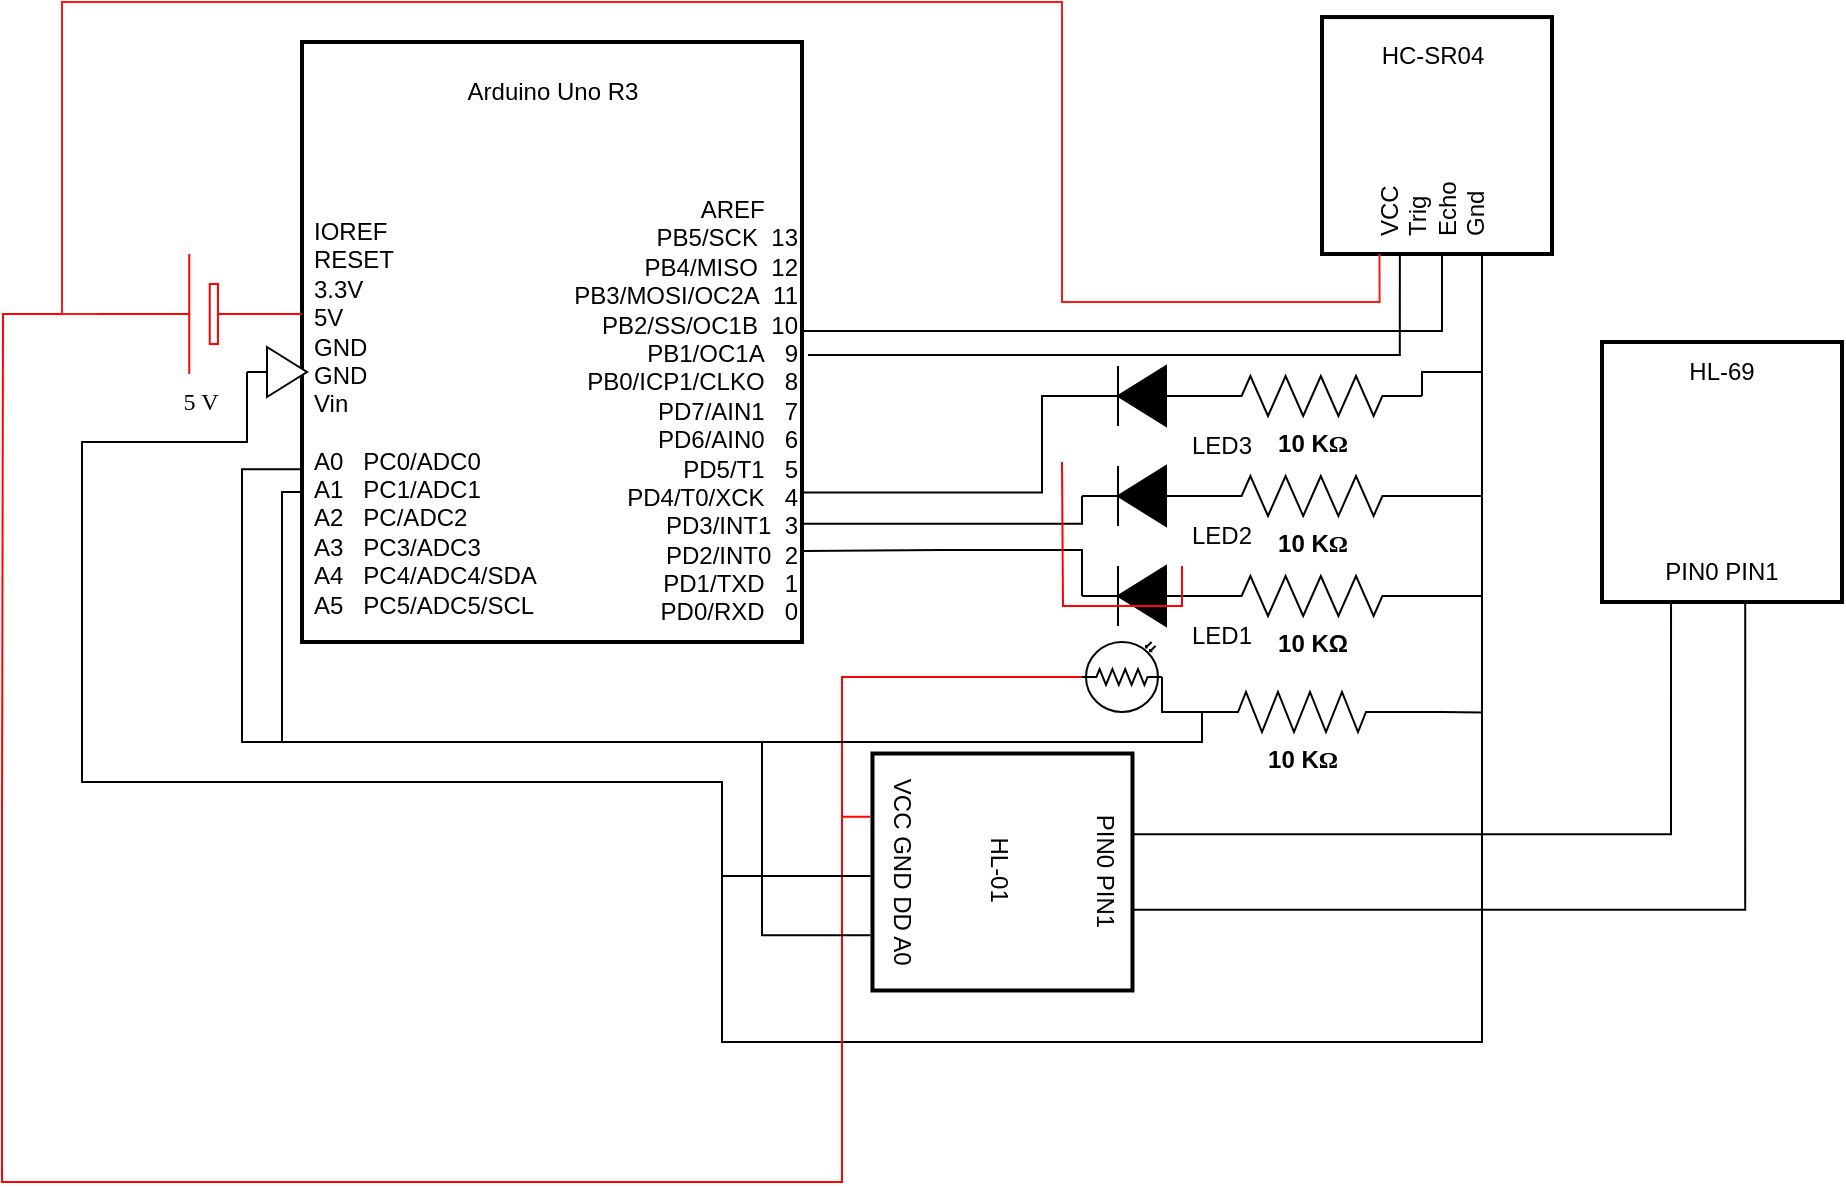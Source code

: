 <mxfile version="20.8.5" type="google"><diagram name="Page-1" id="7e0a89b8-554c-2b80-1dc8-d5c74ca68de4"><mxGraphModel grid="1" page="1" gridSize="10" guides="1" tooltips="1" connect="1" arrows="1" fold="1" pageScale="1" pageWidth="1100" pageHeight="850" background="none" math="0" shadow="0"><root><mxCell id="0"/><mxCell id="1" parent="0"/><mxCell id="HEm6HbhGsajsnr_JFjCB-71" style="edgeStyle=orthogonalEdgeStyle;rounded=0;orthogonalLoop=1;jettySize=auto;html=1;exitX=0;exitY=0.25;exitDx=0;exitDy=0;fontFamily=Helvetica;endArrow=none;endFill=0;entryX=1.025;entryY=0.376;entryDx=0;entryDy=0;entryPerimeter=0;" edge="1" parent="1" source="HEm6HbhGsajsnr_JFjCB-4" target="Vcw0R_0f-K64xuu0vTaQ-10"><mxGeometry relative="1" as="geometry"><mxPoint x="690" y="280" as="targetPoint"/></mxGeometry></mxCell><mxCell id="HEm6HbhGsajsnr_JFjCB-70" style="edgeStyle=orthogonalEdgeStyle;rounded=0;orthogonalLoop=1;jettySize=auto;html=1;exitX=0;exitY=0.5;exitDx=0;exitDy=0;fontFamily=Helvetica;endArrow=none;endFill=0;entryX=1.001;entryY=0.324;entryDx=0;entryDy=0;entryPerimeter=0;" edge="1" parent="1" source="HEm6HbhGsajsnr_JFjCB-4" target="Vcw0R_0f-K64xuu0vTaQ-10"><mxGeometry relative="1" as="geometry"><mxPoint x="810" y="240" as="targetPoint"/><Array as="points"><mxPoint x="910" y="189"/><mxPoint x="910" y="235"/></Array></mxGeometry></mxCell><mxCell id="HEm6HbhGsajsnr_JFjCB-69" style="edgeStyle=orthogonalEdgeStyle;rounded=0;orthogonalLoop=1;jettySize=auto;html=1;exitX=0;exitY=0.75;exitDx=0;exitDy=0;fontFamily=Helvetica;endArrow=none;endFill=0;" edge="1" parent="1" source="HEm6HbhGsajsnr_JFjCB-4"><mxGeometry relative="1" as="geometry"><mxPoint x="930" y="260" as="targetPoint"/><Array as="points"><mxPoint x="930" y="189"/><mxPoint x="930" y="250"/></Array></mxGeometry></mxCell><mxCell id="Vcw0R_0f-K64xuu0vTaQ-29" style="orthogonalLoop=1;jettySize=auto;html=1;exitX=1;exitY=0.5;exitDx=0;exitDy=0;exitPerimeter=0;entryX=0.997;entryY=0.623;entryDx=0;entryDy=0;entryPerimeter=0;strokeColor=default;rounded=0;endArrow=none;endFill=0;elbow=vertical;edgeStyle=orthogonalEdgeStyle;" edge="1" parent="1" source="Vcw0R_0f-K64xuu0vTaQ-18"><mxGeometry relative="1" as="geometry"><mxPoint x="589.64" y="315.29" as="targetPoint"/><Array as="points"><mxPoint x="710" y="267"/><mxPoint x="710" y="315"/></Array></mxGeometry></mxCell><mxCell id="Vcw0R_0f-K64xuu0vTaQ-24" value="" style="group" connectable="0" vertex="1" parent="1"><mxGeometry x="340" y="90" width="250" height="300" as="geometry"/></mxCell><mxCell id="Vcw0R_0f-K64xuu0vTaQ-6" value="" style="rounded=1;whiteSpace=wrap;html=1;absoluteArcSize=1;arcSize=0;strokeWidth=2;fillColor=#FFFFFF;" vertex="1" parent="Vcw0R_0f-K64xuu0vTaQ-24"><mxGeometry width="250" height="300" as="geometry"/></mxCell><mxCell id="Vcw0R_0f-K64xuu0vTaQ-10" value="AREF&amp;nbsp; &amp;nbsp; &amp;nbsp;&lt;br&gt;PB5/SCK&amp;nbsp; 13&lt;br&gt;&lt;div style=&quot;&quot;&gt;&lt;span style=&quot;background-color: initial;&quot;&gt;PB4/MISO&amp;nbsp; 12&lt;/span&gt;&lt;/div&gt;&lt;div style=&quot;&quot;&gt;&lt;span style=&quot;background-color: initial;&quot;&gt;PB3/MOSI/OC2A&amp;nbsp; 11&lt;/span&gt;&lt;/div&gt;&lt;div style=&quot;&quot;&gt;PB2/SS/OC1B&amp;nbsp; 10&lt;/div&gt;&lt;div style=&quot;&quot;&gt;PB1/OC1A&amp;nbsp; &amp;nbsp;9&lt;/div&gt;&lt;div style=&quot;&quot;&gt;PB0/ICP1/CLKO&amp;nbsp; &amp;nbsp;8&lt;/div&gt;&lt;div style=&quot;&quot;&gt;PD7/AIN1&amp;nbsp; &amp;nbsp;7&lt;/div&gt;&lt;div style=&quot;&quot;&gt;PD6/AIN0&amp;nbsp; &amp;nbsp;6&lt;/div&gt;&lt;div style=&quot;&quot;&gt;PD5/T1&amp;nbsp; &amp;nbsp;5&lt;/div&gt;&lt;div style=&quot;&quot;&gt;PD4/T0/XCK&amp;nbsp; &amp;nbsp;4&lt;/div&gt;&lt;div style=&quot;&quot;&gt;PD3/INT1&amp;nbsp; 3&lt;/div&gt;&lt;div style=&quot;&quot;&gt;PD2/INT0&amp;nbsp; 2&lt;/div&gt;&lt;div style=&quot;&quot;&gt;PD1/TXD&amp;nbsp; &amp;nbsp;1&lt;/div&gt;&lt;div style=&quot;&quot;&gt;PD0/RXD&amp;nbsp; &amp;nbsp;0&lt;/div&gt;" style="text;html=1;strokeColor=none;fillColor=none;align=right;verticalAlign=top;whiteSpace=wrap;rounded=0;" vertex="1" parent="Vcw0R_0f-K64xuu0vTaQ-24"><mxGeometry x="130" y="70" width="120" height="230" as="geometry"/></mxCell><mxCell id="Vcw0R_0f-K64xuu0vTaQ-11" value="&lt;div&gt;A0&amp;nbsp; &amp;nbsp;PC0/ADC0&lt;/div&gt;&lt;div&gt;A1&amp;nbsp; &amp;nbsp;PC1/ADC1&lt;/div&gt;&lt;div&gt;A2&amp;nbsp; &amp;nbsp;PC/ADC2&lt;/div&gt;&lt;div&gt;A3&amp;nbsp; &amp;nbsp;PC3/ADC3&lt;/div&gt;&lt;div&gt;A4&amp;nbsp; &amp;nbsp;PC4/ADC4/SDA&lt;/div&gt;&lt;div&gt;A5&amp;nbsp; &amp;nbsp;PC5/ADC5/SCL&amp;nbsp;&lt;/div&gt;" style="text;html=1;strokeColor=none;fillColor=none;align=left;verticalAlign=bottom;whiteSpace=wrap;rounded=0;" vertex="1" parent="Vcw0R_0f-K64xuu0vTaQ-24"><mxGeometry x="4" y="201" width="130" height="90" as="geometry"/></mxCell><mxCell id="Vcw0R_0f-K64xuu0vTaQ-13" value="IOREF&lt;br&gt;RESET&lt;br&gt;3.3V&lt;br&gt;5V&lt;br&gt;GND&lt;br&gt;GND&lt;br&gt;Vin" style="text;html=1;strokeColor=none;fillColor=none;align=left;verticalAlign=top;whiteSpace=wrap;rounded=0;" vertex="1" parent="Vcw0R_0f-K64xuu0vTaQ-24"><mxGeometry x="4" y="81" width="130" height="110" as="geometry"/></mxCell><mxCell id="Vcw0R_0f-K64xuu0vTaQ-14" value="Arduino Uno R3" style="text;html=1;strokeColor=none;fillColor=none;align=center;verticalAlign=middle;whiteSpace=wrap;rounded=0;" vertex="1" parent="Vcw0R_0f-K64xuu0vTaQ-24"><mxGeometry x="72.5" y="10" width="105" height="30" as="geometry"/></mxCell><mxCell id="Vcw0R_0f-K64xuu0vTaQ-30" style="orthogonalLoop=1;jettySize=auto;html=1;exitX=1;exitY=0.5;exitDx=0;exitDy=0;exitPerimeter=0;entryX=1.003;entryY=0.691;entryDx=0;entryDy=0;entryPerimeter=0;strokeColor=default;rounded=0;endArrow=none;endFill=0;edgeStyle=orthogonalEdgeStyle;" edge="1" parent="1" source="Vcw0R_0f-K64xuu0vTaQ-19"><mxGeometry relative="1" as="geometry"><mxPoint x="740" y="327" as="sourcePoint"/><mxPoint x="590.36" y="330.93" as="targetPoint"/><Array as="points"><mxPoint x="730" y="331"/></Array></mxGeometry></mxCell><mxCell id="Vcw0R_0f-K64xuu0vTaQ-32" value="" style="group" connectable="0" vertex="1" parent="1"><mxGeometry x="730" y="352" width="170" height="50" as="geometry"/></mxCell><mxCell id="Vcw0R_0f-K64xuu0vTaQ-20" value="" style="pointerEvents=1;fillColor=strokeColor;verticalLabelPosition=bottom;shadow=0;dashed=0;align=center;html=1;verticalAlign=top;shape=mxgraph.electrical.diodes.diode;strokeColor=#000000;strokeWidth=1;direction=west;" vertex="1" parent="Vcw0R_0f-K64xuu0vTaQ-32"><mxGeometry width="60" height="30" as="geometry"/></mxCell><mxCell id="Vcw0R_0f-K64xuu0vTaQ-28" value="&lt;b&gt;10 KΩ&lt;/b&gt;" style="pointerEvents=1;verticalLabelPosition=bottom;shadow=0;dashed=0;align=center;html=1;verticalAlign=top;shape=mxgraph.electrical.resistors.resistor_2;rounded=0;fillColor=#FFFFFF;" vertex="1" parent="Vcw0R_0f-K64xuu0vTaQ-32"><mxGeometry x="60" y="5" width="110" height="20" as="geometry"/></mxCell><mxCell id="Vcw0R_0f-K64xuu0vTaQ-43" value="LED1" style="text;html=1;strokeColor=none;fillColor=none;align=center;verticalAlign=middle;whiteSpace=wrap;rounded=0;" vertex="1" parent="Vcw0R_0f-K64xuu0vTaQ-32"><mxGeometry x="50" y="20" width="40" height="30" as="geometry"/></mxCell><mxCell id="Vcw0R_0f-K64xuu0vTaQ-33" value="" style="group" connectable="0" vertex="1" parent="1"><mxGeometry x="730" y="302" width="170" height="50" as="geometry"/></mxCell><mxCell id="Vcw0R_0f-K64xuu0vTaQ-19" value="" style="pointerEvents=1;fillColor=strokeColor;verticalLabelPosition=bottom;shadow=0;dashed=0;align=center;html=1;verticalAlign=top;shape=mxgraph.electrical.diodes.diode;strokeColor=#000000;strokeWidth=1;direction=west;" vertex="1" parent="Vcw0R_0f-K64xuu0vTaQ-33"><mxGeometry width="60" height="30" as="geometry"/></mxCell><mxCell id="Vcw0R_0f-K64xuu0vTaQ-27" value="&lt;span style=&quot;border-color: var(--border-color);&quot;&gt;&lt;b&gt;10 K&lt;span style=&quot;border-color: var(--border-color); font-family: Verdana;&quot;&gt;Ω&lt;/span&gt;&lt;/b&gt;&lt;/span&gt;" style="pointerEvents=1;verticalLabelPosition=bottom;shadow=0;dashed=0;align=center;html=1;verticalAlign=top;shape=mxgraph.electrical.resistors.resistor_2;rounded=0;fillColor=#FFFFFF;" vertex="1" parent="Vcw0R_0f-K64xuu0vTaQ-33"><mxGeometry x="60" y="5" width="110" height="20" as="geometry"/></mxCell><mxCell id="Vcw0R_0f-K64xuu0vTaQ-44" value="LED2" style="text;html=1;strokeColor=none;fillColor=none;align=center;verticalAlign=middle;whiteSpace=wrap;rounded=0;" vertex="1" parent="Vcw0R_0f-K64xuu0vTaQ-33"><mxGeometry x="50" y="20" width="40" height="30" as="geometry"/></mxCell><mxCell id="Vcw0R_0f-K64xuu0vTaQ-34" value="" style="group" connectable="0" vertex="1" parent="1"><mxGeometry x="730" y="252" width="170" height="55" as="geometry"/></mxCell><mxCell id="Vcw0R_0f-K64xuu0vTaQ-18" value="" style="pointerEvents=1;fillColor=strokeColor;verticalLabelPosition=bottom;shadow=0;dashed=0;align=center;html=1;verticalAlign=top;shape=mxgraph.electrical.diodes.diode;strokeColor=#000000;strokeWidth=1;direction=west;" vertex="1" parent="Vcw0R_0f-K64xuu0vTaQ-34"><mxGeometry width="60" height="30" as="geometry"/></mxCell><mxCell id="Vcw0R_0f-K64xuu0vTaQ-25" value="&lt;b&gt;10 K&lt;span style=&quot;border-color: var(--border-color); font-family: Verdana;&quot;&gt;Ω&lt;/span&gt;&lt;/b&gt;" style="pointerEvents=1;verticalLabelPosition=bottom;shadow=0;dashed=0;align=center;html=1;verticalAlign=top;shape=mxgraph.electrical.resistors.resistor_2;rounded=0;fillColor=#FFFFFF;" vertex="1" parent="Vcw0R_0f-K64xuu0vTaQ-34"><mxGeometry x="60" y="5" width="110" height="20" as="geometry"/></mxCell><mxCell id="Vcw0R_0f-K64xuu0vTaQ-45" value="LED3" style="text;html=1;strokeColor=none;fillColor=none;align=center;verticalAlign=middle;whiteSpace=wrap;rounded=0;" vertex="1" parent="Vcw0R_0f-K64xuu0vTaQ-34"><mxGeometry x="50" y="25" width="40" height="30" as="geometry"/></mxCell><mxCell id="Vcw0R_0f-K64xuu0vTaQ-37" style="edgeStyle=orthogonalEdgeStyle;rounded=0;orthogonalLoop=1;jettySize=auto;html=1;exitX=1;exitY=0.5;exitDx=0;exitDy=0;exitPerimeter=0;entryX=1;entryY=0.75;entryDx=0;entryDy=0;strokeColor=default;endArrow=none;endFill=0;elbow=vertical;" edge="1" parent="1" source="Vcw0R_0f-K64xuu0vTaQ-20"><mxGeometry relative="1" as="geometry"><Array as="points"><mxPoint x="730" y="344"/><mxPoint x="660" y="344"/></Array><mxPoint x="590" y="344.5" as="targetPoint"/></mxGeometry></mxCell><mxCell id="Vcw0R_0f-K64xuu0vTaQ-55" style="edgeStyle=orthogonalEdgeStyle;rounded=0;orthogonalLoop=1;jettySize=auto;html=1;exitX=1;exitY=0.5;exitDx=0;exitDy=0;exitPerimeter=0;strokeColor=default;endArrow=none;endFill=0;elbow=vertical;" edge="1" parent="1" source="Vcw0R_0f-K64xuu0vTaQ-25"><mxGeometry relative="1" as="geometry"><mxPoint x="470" y="460" as="targetPoint"/><Array as="points"><mxPoint x="930" y="255"/><mxPoint x="930" y="590"/><mxPoint x="550" y="590"/><mxPoint x="550" y="460"/></Array></mxGeometry></mxCell><mxCell id="Vcw0R_0f-K64xuu0vTaQ-73" style="edgeStyle=orthogonalEdgeStyle;rounded=0;orthogonalLoop=1;jettySize=auto;html=1;exitX=1;exitY=0.5;exitDx=0;exitDy=0;exitPerimeter=0;strokeColor=default;endArrow=none;endFill=0;elbow=vertical;" edge="1" parent="1" source="Vcw0R_0f-K64xuu0vTaQ-27"><mxGeometry relative="1" as="geometry"><mxPoint x="930.0" y="317.172" as="targetPoint"/></mxGeometry></mxCell><mxCell id="Vcw0R_0f-K64xuu0vTaQ-80" style="edgeStyle=orthogonalEdgeStyle;rounded=0;orthogonalLoop=1;jettySize=auto;html=1;exitX=1;exitY=0.5;exitDx=0;exitDy=0;exitPerimeter=0;strokeColor=default;endArrow=none;endFill=0;elbow=vertical;" edge="1" parent="1" source="Vcw0R_0f-K64xuu0vTaQ-28"><mxGeometry relative="1" as="geometry"><mxPoint x="930" y="367.065" as="targetPoint"/></mxGeometry></mxCell><mxCell id="HEm6HbhGsajsnr_JFjCB-1" value="" style="group" connectable="0" vertex="1" parent="1"><mxGeometry x="850" y="77.52" width="115" height="118.48" as="geometry"/></mxCell><mxCell id="HEm6HbhGsajsnr_JFjCB-2" value="" style="rounded=0;whiteSpace=wrap;html=1;absoluteArcSize=1;arcSize=14;strokeWidth=2;fillColor=#FFFFFF;rotation=90;container=0;" vertex="1" parent="HEm6HbhGsajsnr_JFjCB-1"><mxGeometry x="-1.74" y="1.74" width="118.48" height="115" as="geometry"/></mxCell><mxCell id="HEm6HbhGsajsnr_JFjCB-3" value="HC-SR04&lt;br&gt;" style="text;html=1;strokeColor=none;fillColor=none;align=center;verticalAlign=middle;whiteSpace=wrap;rounded=0;rotation=0;container=0;" vertex="1" parent="HEm6HbhGsajsnr_JFjCB-1"><mxGeometry x="10.57" y="4.24" width="88.86" height="30" as="geometry"/></mxCell><mxCell id="HEm6HbhGsajsnr_JFjCB-4" value="VCC &lt;br&gt;Trig&lt;br&gt;Echo&lt;br&gt;Gnd" style="text;html=1;strokeColor=none;fillColor=none;align=left;verticalAlign=top;whiteSpace=wrap;rounded=0;rotation=-90;container=0;" vertex="1" parent="HEm6HbhGsajsnr_JFjCB-1"><mxGeometry x="32.88" y="48.6" width="50" height="75.76" as="geometry"/></mxCell><mxCell id="HEm6HbhGsajsnr_JFjCB-5" value="" style="group;rotation=90;" connectable="0" vertex="1" parent="1"><mxGeometry x="630" y="440" width="120" height="131" as="geometry"/></mxCell><mxCell id="HEm6HbhGsajsnr_JFjCB-6" value="" style="rounded=0;whiteSpace=wrap;html=1;absoluteArcSize=1;arcSize=14;strokeWidth=2;fillColor=#FFFFFF;rotation=90;" vertex="1" parent="HEm6HbhGsajsnr_JFjCB-5"><mxGeometry x="1" width="118.48" height="130" as="geometry"/></mxCell><mxCell id="HEm6HbhGsajsnr_JFjCB-7" value="" style="group;rotation=90;" connectable="0" vertex="1" parent="HEm6HbhGsajsnr_JFjCB-5"><mxGeometry x="4" y="5" width="111.075" height="131" as="geometry"/></mxCell><mxCell id="HEm6HbhGsajsnr_JFjCB-8" value="HL-01" style="text;html=1;strokeColor=none;fillColor=none;align=center;verticalAlign=middle;whiteSpace=wrap;rounded=0;rotation=90;" vertex="1" parent="HEm6HbhGsajsnr_JFjCB-7"><mxGeometry x="10" y="44" width="88.86" height="30" as="geometry"/></mxCell><mxCell id="HEm6HbhGsajsnr_JFjCB-9" value="VCC GND DD A0&amp;nbsp;" style="text;html=1;strokeColor=none;fillColor=none;align=center;verticalAlign=top;whiteSpace=wrap;rounded=0;rotation=90;" vertex="1" parent="HEm6HbhGsajsnr_JFjCB-7"><mxGeometry x="-54" y="47" width="118.48" height="30" as="geometry"/></mxCell><mxCell id="HEm6HbhGsajsnr_JFjCB-10" value="PIN0 PIN1" style="text;html=1;strokeColor=none;fillColor=none;align=center;verticalAlign=top;whiteSpace=wrap;rounded=0;rotation=90;" vertex="1" parent="HEm6HbhGsajsnr_JFjCB-5"><mxGeometry x="73" y="50" width="75.464" height="30" as="geometry"/></mxCell><mxCell id="HEm6HbhGsajsnr_JFjCB-11" value="" style="group" connectable="0" vertex="1" parent="1"><mxGeometry x="990" y="240" width="120" height="131" as="geometry"/></mxCell><mxCell id="HEm6HbhGsajsnr_JFjCB-12" value="" style="rounded=0;whiteSpace=wrap;html=1;absoluteArcSize=1;arcSize=14;strokeWidth=2;fillColor=#FFFFFF;" vertex="1" parent="HEm6HbhGsajsnr_JFjCB-11"><mxGeometry width="120" height="130" as="geometry"/></mxCell><mxCell id="HEm6HbhGsajsnr_JFjCB-13" value="" style="group" connectable="0" vertex="1" parent="HEm6HbhGsajsnr_JFjCB-11"><mxGeometry x="9.04" width="101.91" height="131" as="geometry"/></mxCell><mxCell id="HEm6HbhGsajsnr_JFjCB-14" value="HL-69" style="text;html=1;strokeColor=none;fillColor=none;align=center;verticalAlign=middle;whiteSpace=wrap;rounded=0;" vertex="1" parent="HEm6HbhGsajsnr_JFjCB-13"><mxGeometry x="5.96" width="90" height="30" as="geometry"/></mxCell><mxCell id="HEm6HbhGsajsnr_JFjCB-15" value="PIN0 PIN1" style="text;html=1;strokeColor=none;fillColor=none;align=center;verticalAlign=top;whiteSpace=wrap;rounded=0;" vertex="1" parent="HEm6HbhGsajsnr_JFjCB-13"><mxGeometry y="101" width="101.91" height="30" as="geometry"/></mxCell><mxCell id="HEm6HbhGsajsnr_JFjCB-16" style="rounded=0;orthogonalLoop=1;jettySize=auto;html=1;exitX=0.25;exitY=0;exitDx=0;exitDy=0;entryX=0.25;entryY=1;entryDx=0;entryDy=0;strokeColor=default;endArrow=none;endFill=0;elbow=vertical;edgeStyle=orthogonalEdgeStyle;" edge="1" parent="1" source="HEm6HbhGsajsnr_JFjCB-10" target="HEm6HbhGsajsnr_JFjCB-15"><mxGeometry relative="1" as="geometry"/></mxCell><mxCell id="HEm6HbhGsajsnr_JFjCB-17" style="rounded=0;orthogonalLoop=1;jettySize=auto;html=1;exitX=0.75;exitY=0;exitDx=0;exitDy=0;entryX=0.614;entryY=1;entryDx=0;entryDy=0;entryPerimeter=0;strokeColor=default;endArrow=none;endFill=0;elbow=vertical;edgeStyle=orthogonalEdgeStyle;" edge="1" parent="1" source="HEm6HbhGsajsnr_JFjCB-10" target="HEm6HbhGsajsnr_JFjCB-15"><mxGeometry relative="1" as="geometry"/></mxCell><mxCell id="HEm6HbhGsajsnr_JFjCB-63" style="edgeStyle=orthogonalEdgeStyle;rounded=0;orthogonalLoop=1;jettySize=auto;html=1;exitX=0;exitY=0.5;exitDx=0;exitDy=0;exitPerimeter=0;fontFamily=Helvetica;endArrow=none;endFill=0;strokeColor=#FF0202;" edge="1" parent="1" source="HEm6HbhGsajsnr_JFjCB-32"><mxGeometry relative="1" as="geometry"><mxPoint x="550" y="660" as="targetPoint"/><Array as="points"><mxPoint x="610" y="408"/><mxPoint x="610" y="660"/></Array></mxGeometry></mxCell><mxCell id="HEm6HbhGsajsnr_JFjCB-32" value="" style="verticalLabelPosition=bottom;shadow=0;dashed=0;align=center;html=1;verticalAlign=top;shape=mxgraph.electrical.opto_electronics.photo_resistor_3;direction=east;" vertex="1" parent="1"><mxGeometry x="730" y="390" width="40" height="35" as="geometry"/></mxCell><mxCell id="HEm6HbhGsajsnr_JFjCB-40" style="edgeStyle=orthogonalEdgeStyle;rounded=0;orthogonalLoop=1;jettySize=auto;html=1;exitX=0;exitY=0.5;exitDx=0;exitDy=0;exitPerimeter=0;endArrow=none;endFill=0;" edge="1" parent="1" source="HEm6HbhGsajsnr_JFjCB-36"><mxGeometry relative="1" as="geometry"><mxPoint x="930" y="425.238" as="targetPoint"/></mxGeometry></mxCell><mxCell id="HEm6HbhGsajsnr_JFjCB-49" style="edgeStyle=orthogonalEdgeStyle;rounded=0;orthogonalLoop=1;jettySize=auto;html=1;exitX=1;exitY=0.5;exitDx=0;exitDy=0;exitPerimeter=0;entryX=1;entryY=0.5;entryDx=0;entryDy=0;entryPerimeter=0;fontFamily=Helvetica;endArrow=none;endFill=0;" edge="1" parent="1" source="HEm6HbhGsajsnr_JFjCB-36" target="HEm6HbhGsajsnr_JFjCB-32"><mxGeometry relative="1" as="geometry"/></mxCell><mxCell id="HEm6HbhGsajsnr_JFjCB-51" style="edgeStyle=orthogonalEdgeStyle;rounded=0;orthogonalLoop=1;jettySize=auto;html=1;exitX=1;exitY=0.5;exitDx=0;exitDy=0;exitPerimeter=0;fontFamily=Helvetica;endArrow=none;endFill=0;entryX=0;entryY=0.75;entryDx=0;entryDy=0;" edge="1" parent="1" source="HEm6HbhGsajsnr_JFjCB-36" target="Vcw0R_0f-K64xuu0vTaQ-6"><mxGeometry relative="1" as="geometry"><mxPoint x="206.056" y="425.014" as="targetPoint"/><Array as="points"><mxPoint x="790" y="440"/><mxPoint x="330" y="440"/><mxPoint x="330" y="315"/></Array></mxGeometry></mxCell><mxCell id="HEm6HbhGsajsnr_JFjCB-36" value="&lt;b style=&quot;border-color: var(--border-color);&quot;&gt;10 K&lt;span style=&quot;border-color: var(--border-color); font-family: Verdana;&quot;&gt;Ω&lt;/span&gt;&lt;/b&gt;" style="pointerEvents=1;verticalLabelPosition=bottom;shadow=0;dashed=0;align=center;html=1;verticalAlign=top;shape=mxgraph.electrical.resistors.resistor_2;direction=west;" vertex="1" parent="1"><mxGeometry x="790" y="415" width="100" height="20" as="geometry"/></mxCell><mxCell id="HEm6HbhGsajsnr_JFjCB-52" style="edgeStyle=orthogonalEdgeStyle;rounded=0;orthogonalLoop=1;jettySize=auto;html=1;exitX=1;exitY=0.5;exitDx=0;exitDy=0;exitPerimeter=0;fontFamily=Helvetica;endArrow=none;endFill=0;strokeColor=#FF0202;" edge="1" parent="1" source="HEm6HbhGsajsnr_JFjCB-47"><mxGeometry relative="1" as="geometry"><mxPoint x="190" y="480" as="targetPoint"/></mxGeometry></mxCell><mxCell id="HEm6HbhGsajsnr_JFjCB-47" value="5 V" style="verticalLabelPosition=bottom;shadow=0;dashed=0;align=center;fillColor=default;html=1;verticalAlign=top;strokeWidth=1;shape=mxgraph.electrical.miscellaneous.monocell_battery;rounded=1;comic=0;labelBackgroundColor=none;fontFamily=Verdana;fontSize=12;flipH=1;strokeColor=#FF0202;" vertex="1" parent="1"><mxGeometry x="237.5" y="196" width="102.5" height="60" as="geometry"/></mxCell><mxCell id="HEm6HbhGsajsnr_JFjCB-53" style="edgeStyle=orthogonalEdgeStyle;rounded=0;orthogonalLoop=1;jettySize=auto;html=1;exitX=0.25;exitY=1;exitDx=0;exitDy=0;fontFamily=Helvetica;endArrow=none;endFill=0;strokeColor=#FF0202;" edge="1" parent="1" source="HEm6HbhGsajsnr_JFjCB-9"><mxGeometry relative="1" as="geometry"><mxPoint x="190.0" y="477.435" as="targetPoint"/><Array as="points"><mxPoint x="610" y="477"/><mxPoint x="610" y="660"/><mxPoint x="190" y="660"/></Array></mxGeometry></mxCell><mxCell id="HEm6HbhGsajsnr_JFjCB-54" style="edgeStyle=orthogonalEdgeStyle;rounded=0;orthogonalLoop=1;jettySize=auto;html=1;exitX=0.5;exitY=1;exitDx=0;exitDy=0;fontFamily=Helvetica;endArrow=none;endFill=0;" edge="1" parent="1" source="HEm6HbhGsajsnr_JFjCB-9"><mxGeometry relative="1" as="geometry"><mxPoint x="550" y="507.0" as="targetPoint"/></mxGeometry></mxCell><mxCell id="HEm6HbhGsajsnr_JFjCB-55" style="edgeStyle=orthogonalEdgeStyle;rounded=0;orthogonalLoop=1;jettySize=auto;html=1;exitX=0.75;exitY=1;exitDx=0;exitDy=0;fontFamily=Helvetica;endArrow=none;endFill=0;entryX=-0.003;entryY=0.712;entryDx=0;entryDy=0;entryPerimeter=0;" edge="1" parent="1" source="HEm6HbhGsajsnr_JFjCB-9" target="Vcw0R_0f-K64xuu0vTaQ-6"><mxGeometry relative="1" as="geometry"><mxPoint x="310" y="310" as="targetPoint"/><Array as="points"><mxPoint x="570" y="537"/><mxPoint x="570" y="440"/><mxPoint x="310" y="440"/><mxPoint x="310" y="304"/></Array></mxGeometry></mxCell><mxCell id="HEm6HbhGsajsnr_JFjCB-62" style="edgeStyle=orthogonalEdgeStyle;rounded=0;orthogonalLoop=1;jettySize=auto;html=1;exitX=0.5;exitY=0;exitDx=0;exitDy=0;exitPerimeter=0;fontFamily=Helvetica;endArrow=none;endFill=0;" edge="1" parent="1" source="HEm6HbhGsajsnr_JFjCB-56"><mxGeometry relative="1" as="geometry"><mxPoint x="470" y="460" as="targetPoint"/><Array as="points"><mxPoint x="312" y="290"/><mxPoint x="230" y="290"/><mxPoint x="230" y="460"/></Array></mxGeometry></mxCell><mxCell id="HEm6HbhGsajsnr_JFjCB-56" value="" style="pointerEvents=1;verticalLabelPosition=bottom;shadow=0;dashed=0;align=center;html=1;verticalAlign=top;shape=mxgraph.electrical.signal_sources.signal_ground;fontFamily=Helvetica;rotation=-90;" vertex="1" parent="1"><mxGeometry x="315" y="240" width="25" height="30" as="geometry"/></mxCell><mxCell id="HEm6HbhGsajsnr_JFjCB-72" style="edgeStyle=orthogonalEdgeStyle;rounded=0;orthogonalLoop=1;jettySize=auto;html=1;exitX=1;exitY=0.75;exitDx=0;exitDy=0;fontFamily=Helvetica;endArrow=none;endFill=0;entryX=1;entryY=0.5;entryDx=0;entryDy=0;entryPerimeter=0;strokeColor=#f91a1a;" edge="1" parent="1" source="HEm6HbhGsajsnr_JFjCB-2" target="HEm6HbhGsajsnr_JFjCB-47"><mxGeometry relative="1" as="geometry"><mxPoint x="220" y="230" as="targetPoint"/><Array as="points"><mxPoint x="879" y="220"/><mxPoint x="720" y="220"/><mxPoint x="720" y="70"/><mxPoint x="220" y="70"/><mxPoint x="220" y="226"/></Array></mxGeometry></mxCell><mxCell id="HEm6HbhGsajsnr_JFjCB-77" style="edgeStyle=orthogonalEdgeStyle;rounded=0;orthogonalLoop=1;jettySize=auto;html=1;exitX=0;exitY=1;exitDx=0;exitDy=0;strokeColor=#FF0202;fontFamily=Helvetica;fontColor=#700101;endArrow=none;endFill=0;" edge="1" parent="1" source="Vcw0R_0f-K64xuu0vTaQ-44"><mxGeometry relative="1" as="geometry"><mxPoint x="720" y="300" as="targetPoint"/></mxGeometry></mxCell></root></mxGraphModel></diagram></mxfile>